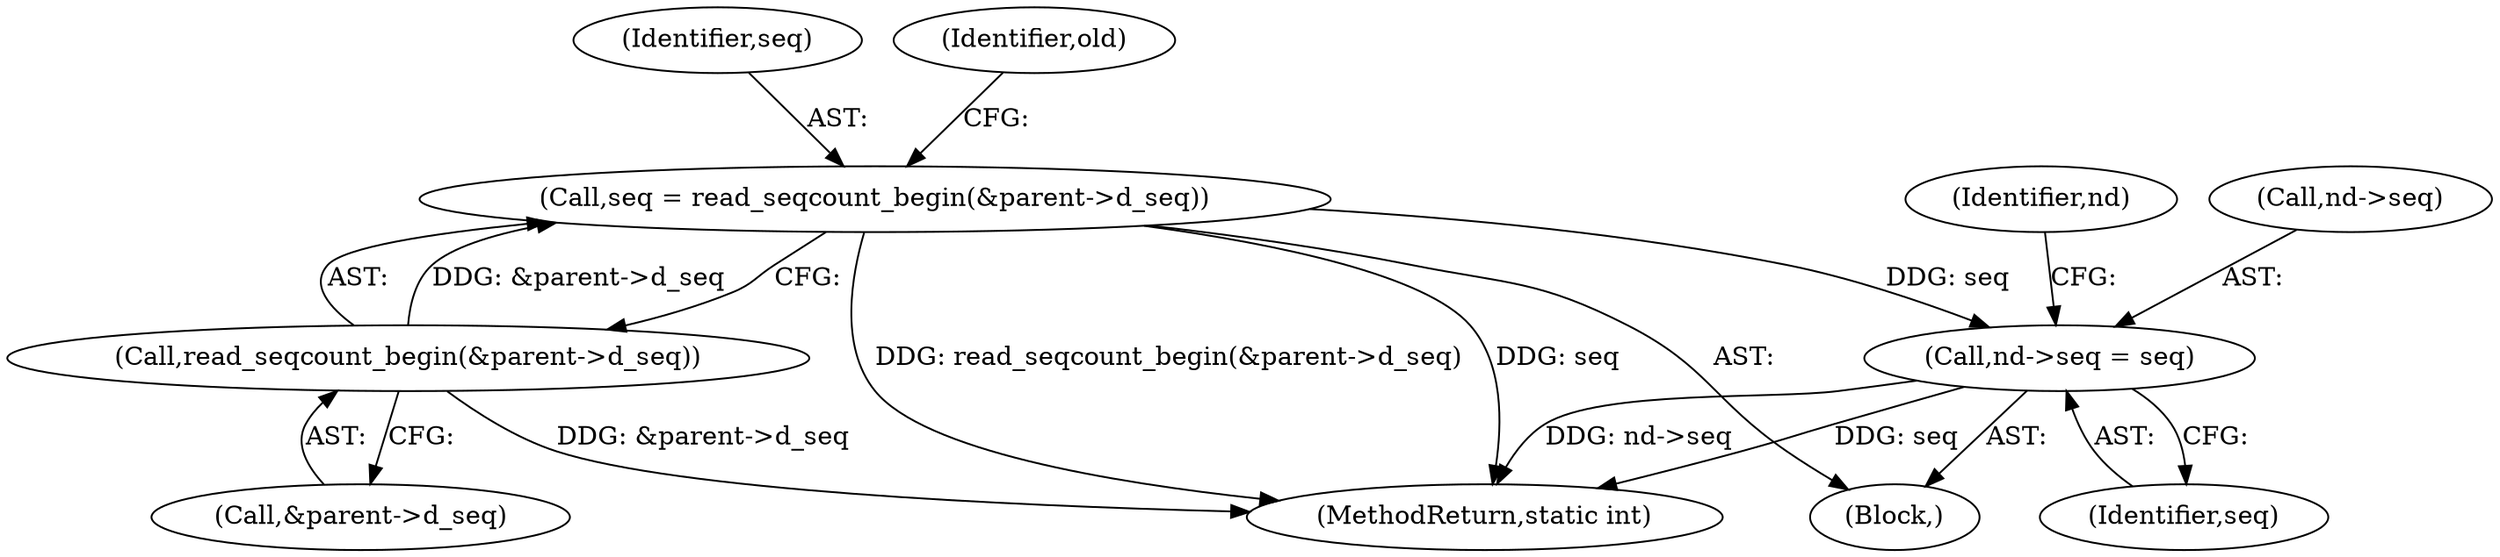 digraph "0_linux_397d425dc26da728396e66d392d5dcb8dac30c37_0@API" {
"1000168" [label="(Call,seq = read_seqcount_begin(&parent->d_seq))"];
"1000170" [label="(Call,read_seqcount_begin(&parent->d_seq))"];
"1000195" [label="(Call,nd->seq = seq)"];
"1000169" [label="(Identifier,seq)"];
"1000199" [label="(Identifier,seq)"];
"1000180" [label="(Identifier,old)"];
"1000147" [label="(Block,)"];
"1000168" [label="(Call,seq = read_seqcount_begin(&parent->d_seq))"];
"1000196" [label="(Call,nd->seq)"];
"1000195" [label="(Call,nd->seq = seq)"];
"1000206" [label="(Identifier,nd)"];
"1000385" [label="(MethodReturn,static int)"];
"1000171" [label="(Call,&parent->d_seq)"];
"1000170" [label="(Call,read_seqcount_begin(&parent->d_seq))"];
"1000168" -> "1000147"  [label="AST: "];
"1000168" -> "1000170"  [label="CFG: "];
"1000169" -> "1000168"  [label="AST: "];
"1000170" -> "1000168"  [label="AST: "];
"1000180" -> "1000168"  [label="CFG: "];
"1000168" -> "1000385"  [label="DDG: seq"];
"1000168" -> "1000385"  [label="DDG: read_seqcount_begin(&parent->d_seq)"];
"1000170" -> "1000168"  [label="DDG: &parent->d_seq"];
"1000168" -> "1000195"  [label="DDG: seq"];
"1000170" -> "1000171"  [label="CFG: "];
"1000171" -> "1000170"  [label="AST: "];
"1000170" -> "1000385"  [label="DDG: &parent->d_seq"];
"1000195" -> "1000147"  [label="AST: "];
"1000195" -> "1000199"  [label="CFG: "];
"1000196" -> "1000195"  [label="AST: "];
"1000199" -> "1000195"  [label="AST: "];
"1000206" -> "1000195"  [label="CFG: "];
"1000195" -> "1000385"  [label="DDG: seq"];
"1000195" -> "1000385"  [label="DDG: nd->seq"];
}
